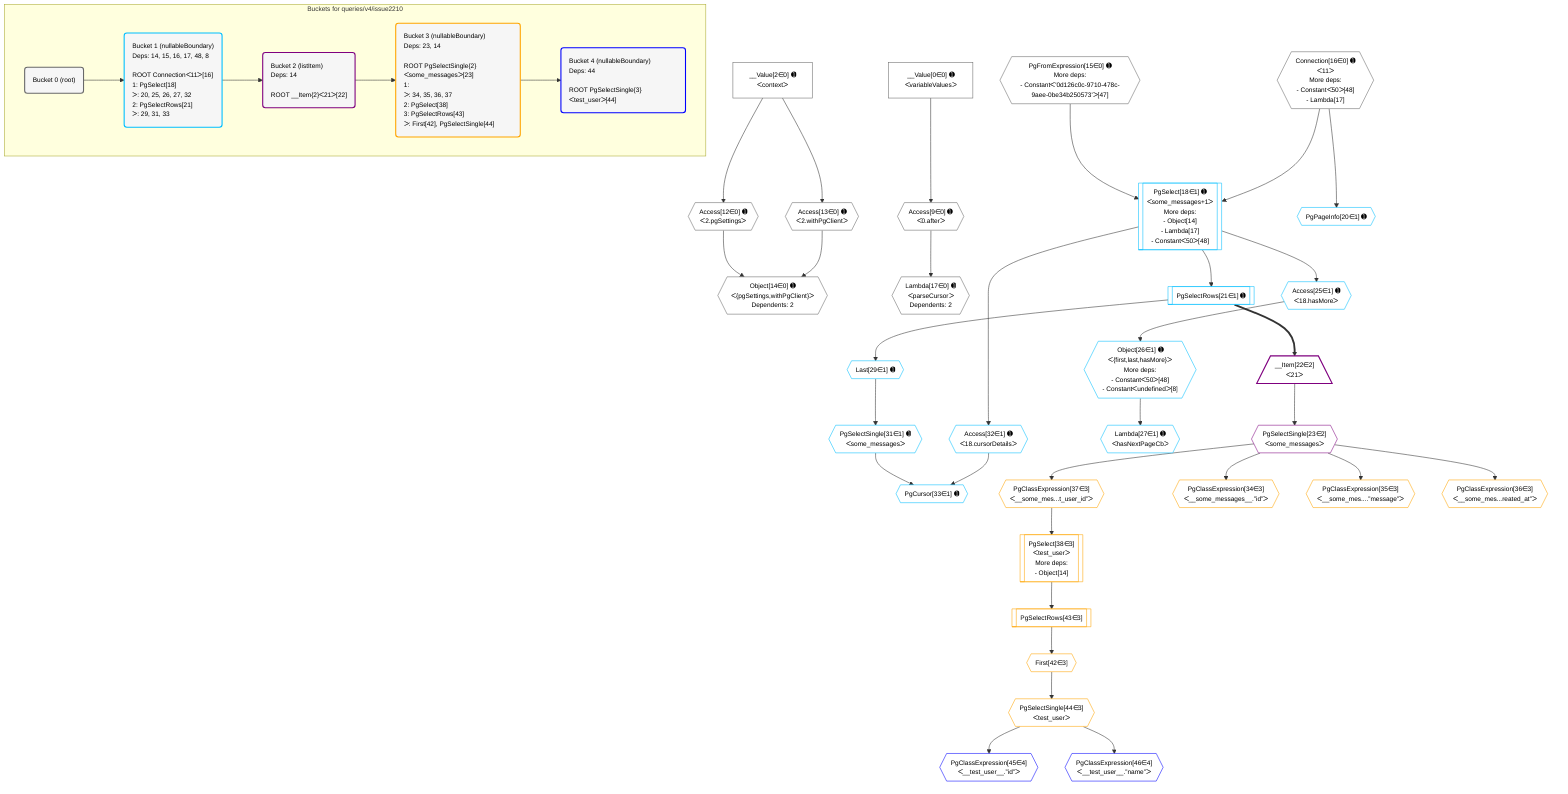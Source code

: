 %%{init: {'themeVariables': { 'fontSize': '12px'}}}%%
graph TD
    classDef path fill:#eee,stroke:#000,color:#000
    classDef plan fill:#fff,stroke-width:1px,color:#000
    classDef itemplan fill:#fff,stroke-width:2px,color:#000
    classDef unbatchedplan fill:#dff,stroke-width:1px,color:#000
    classDef sideeffectplan fill:#fcc,stroke-width:2px,color:#000
    classDef bucket fill:#f6f6f6,color:#000,stroke-width:2px,text-align:left

    subgraph "Buckets for queries/v4/issue2210"
    Bucket0("Bucket 0 (root)"):::bucket
    Bucket1("Bucket 1 (nullableBoundary)<br />Deps: 14, 15, 16, 17, 48, 8<br /><br />ROOT Connectionᐸ11ᐳ[16]<br />1: PgSelect[18]<br />ᐳ: 20, 25, 26, 27, 32<br />2: PgSelectRows[21]<br />ᐳ: 29, 31, 33"):::bucket
    Bucket2("Bucket 2 (listItem)<br />Deps: 14<br /><br />ROOT __Item{2}ᐸ21ᐳ[22]"):::bucket
    Bucket3("Bucket 3 (nullableBoundary)<br />Deps: 23, 14<br /><br />ROOT PgSelectSingle{2}ᐸsome_messagesᐳ[23]<br />1: <br />ᐳ: 34, 35, 36, 37<br />2: PgSelect[38]<br />3: PgSelectRows[43]<br />ᐳ: First[42], PgSelectSingle[44]"):::bucket
    Bucket4("Bucket 4 (nullableBoundary)<br />Deps: 44<br /><br />ROOT PgSelectSingle{3}ᐸtest_userᐳ[44]"):::bucket
    end
    Bucket0 --> Bucket1
    Bucket1 --> Bucket2
    Bucket2 --> Bucket3
    Bucket3 --> Bucket4

    %% plan dependencies
    Object14{{"Object[14∈0] ➊<br />ᐸ{pgSettings,withPgClient}ᐳ<br />Dependents: 2"}}:::plan
    Access12{{"Access[12∈0] ➊<br />ᐸ2.pgSettingsᐳ"}}:::plan
    Access13{{"Access[13∈0] ➊<br />ᐸ2.withPgClientᐳ"}}:::plan
    Access12 & Access13 --> Object14
    Connection16{{"Connection[16∈0] ➊<br />ᐸ11ᐳ<br />More deps:<br />- Constantᐸ50ᐳ[48]<br />- Lambda[17]"}}:::plan
    Access9{{"Access[9∈0] ➊<br />ᐸ0.afterᐳ"}}:::plan
    __Value0["__Value[0∈0] ➊<br />ᐸvariableValuesᐳ"]:::plan
    __Value0 --> Access9
    __Value2["__Value[2∈0] ➊<br />ᐸcontextᐳ"]:::plan
    __Value2 --> Access12
    __Value2 --> Access13
    PgFromExpression15{{"PgFromExpression[15∈0] ➊<br />More deps:<br />- Constantᐸ'0d126c0c-9710-478c-9aee-0be34b250573'ᐳ[47]"}}:::plan
    Lambda17{{"Lambda[17∈0] ➊<br />ᐸparseCursorᐳ<br />Dependents: 2"}}:::plan
    Access9 --> Lambda17
    PgSelect18[["PgSelect[18∈1] ➊<br />ᐸsome_messages+1ᐳ<br />More deps:<br />- Object[14]<br />- Lambda[17]<br />- Constantᐸ50ᐳ[48]"]]:::plan
    PgFromExpression15 & Connection16 --> PgSelect18
    Object26{{"Object[26∈1] ➊<br />ᐸ{first,last,hasMore}ᐳ<br />More deps:<br />- Constantᐸ50ᐳ[48]<br />- Constantᐸundefinedᐳ[8]"}}:::plan
    Access25{{"Access[25∈1] ➊<br />ᐸ18.hasMoreᐳ"}}:::plan
    Access25 --> Object26
    PgCursor33{{"PgCursor[33∈1] ➊"}}:::plan
    PgSelectSingle31{{"PgSelectSingle[31∈1] ➊<br />ᐸsome_messagesᐳ"}}:::plan
    Access32{{"Access[32∈1] ➊<br />ᐸ18.cursorDetailsᐳ"}}:::plan
    PgSelectSingle31 & Access32 --> PgCursor33
    PgPageInfo20{{"PgPageInfo[20∈1] ➊"}}:::plan
    Connection16 --> PgPageInfo20
    PgSelectRows21[["PgSelectRows[21∈1] ➊"]]:::plan
    PgSelect18 --> PgSelectRows21
    PgSelect18 --> Access25
    Lambda27{{"Lambda[27∈1] ➊<br />ᐸhasNextPageCbᐳ"}}:::plan
    Object26 --> Lambda27
    Last29{{"Last[29∈1] ➊"}}:::plan
    PgSelectRows21 --> Last29
    Last29 --> PgSelectSingle31
    PgSelect18 --> Access32
    __Item22[/"__Item[22∈2]<br />ᐸ21ᐳ"\]:::itemplan
    PgSelectRows21 ==> __Item22
    PgSelectSingle23{{"PgSelectSingle[23∈2]<br />ᐸsome_messagesᐳ"}}:::plan
    __Item22 --> PgSelectSingle23
    PgSelect38[["PgSelect[38∈3]<br />ᐸtest_userᐳ<br />More deps:<br />- Object[14]"]]:::plan
    PgClassExpression37{{"PgClassExpression[37∈3]<br />ᐸ__some_mes...t_user_id”ᐳ"}}:::plan
    PgClassExpression37 --> PgSelect38
    PgClassExpression34{{"PgClassExpression[34∈3]<br />ᐸ__some_messages__.”id”ᐳ"}}:::plan
    PgSelectSingle23 --> PgClassExpression34
    PgClassExpression35{{"PgClassExpression[35∈3]<br />ᐸ__some_mes....”message”ᐳ"}}:::plan
    PgSelectSingle23 --> PgClassExpression35
    PgClassExpression36{{"PgClassExpression[36∈3]<br />ᐸ__some_mes...reated_at”ᐳ"}}:::plan
    PgSelectSingle23 --> PgClassExpression36
    PgSelectSingle23 --> PgClassExpression37
    First42{{"First[42∈3]"}}:::plan
    PgSelectRows43[["PgSelectRows[43∈3]"]]:::plan
    PgSelectRows43 --> First42
    PgSelect38 --> PgSelectRows43
    PgSelectSingle44{{"PgSelectSingle[44∈3]<br />ᐸtest_userᐳ"}}:::plan
    First42 --> PgSelectSingle44
    PgClassExpression45{{"PgClassExpression[45∈4]<br />ᐸ__test_user__.”id”ᐳ"}}:::plan
    PgSelectSingle44 --> PgClassExpression45
    PgClassExpression46{{"PgClassExpression[46∈4]<br />ᐸ__test_user__.”name”ᐳ"}}:::plan
    PgSelectSingle44 --> PgClassExpression46

    %% define steps
    classDef bucket0 stroke:#696969
    class Bucket0,__Value0,__Value2,Access9,Access12,Access13,Object14,PgFromExpression15,Connection16,Lambda17 bucket0
    classDef bucket1 stroke:#00bfff
    class Bucket1,PgSelect18,PgPageInfo20,PgSelectRows21,Access25,Object26,Lambda27,Last29,PgSelectSingle31,Access32,PgCursor33 bucket1
    classDef bucket2 stroke:#7f007f
    class Bucket2,__Item22,PgSelectSingle23 bucket2
    classDef bucket3 stroke:#ffa500
    class Bucket3,PgClassExpression34,PgClassExpression35,PgClassExpression36,PgClassExpression37,PgSelect38,First42,PgSelectRows43,PgSelectSingle44 bucket3
    classDef bucket4 stroke:#0000ff
    class Bucket4,PgClassExpression45,PgClassExpression46 bucket4